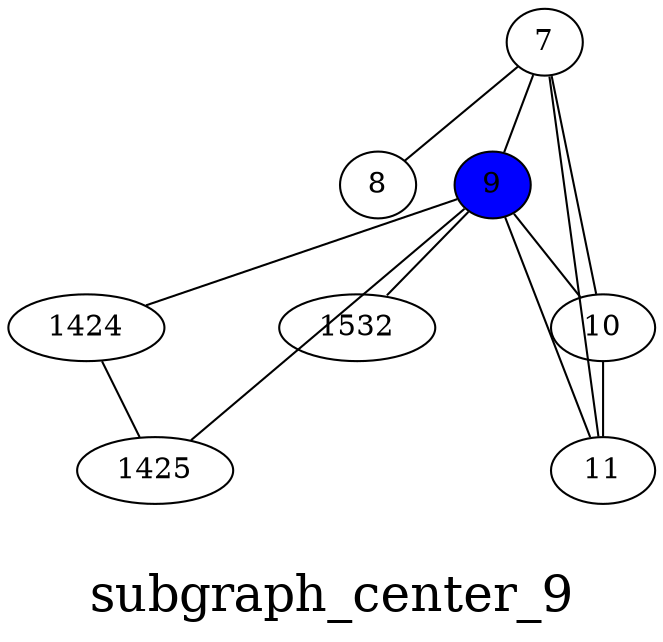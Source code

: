 /*****
subgraph_center_9
*****/

graph G {
  graph [splines=false overlap=false]
  node  [shape=ellipse, width=0.3, height=0.3]
  7 ;
  8 ;
  9 [style=filled, fillcolor="blue"];
  10 ;
  11 ;
  1424 ;
  1425 ;
  1532 ;
  7 -- 8;
  7 -- 9;
  7 -- 10;
  7 -- 11;
  9 -- 10;
  9 -- 11;
  9 -- 1424;
  9 -- 1425;
  9 -- 1532;
  10 -- 11;
  1424 -- 1425;
  label = "\nsubgraph_center_9\n";  fontsize=24;
}
